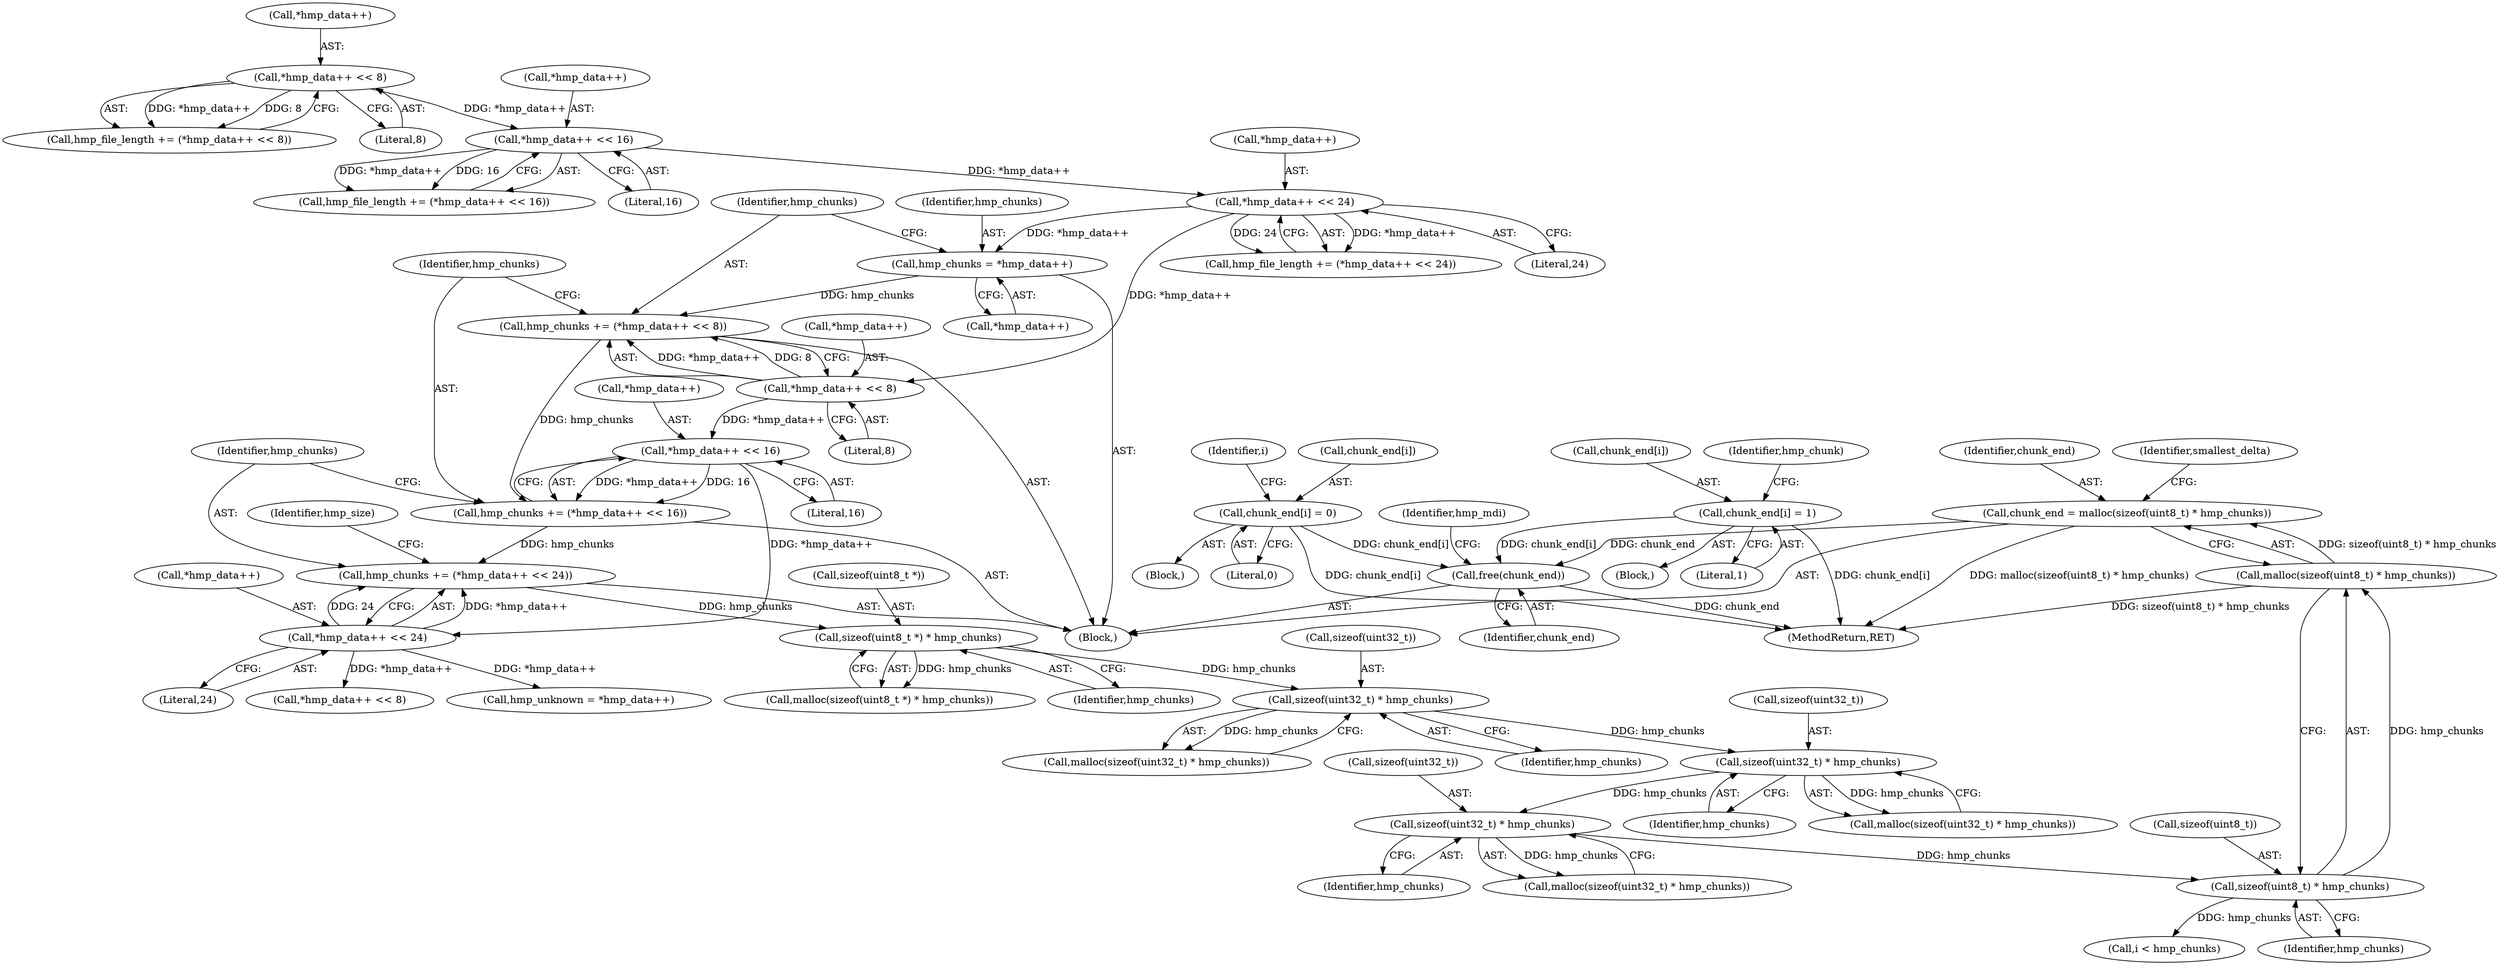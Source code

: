 digraph "0_wildmidi_660b513d99bced8783a4a5984ac2f742c74ebbdd_0@API" {
"1001219" [label="(Call,free(chunk_end))"];
"1000759" [label="(Call,chunk_end[i] = 0)"];
"1000515" [label="(Call,chunk_end = malloc(sizeof(uint8_t) * hmp_chunks))"];
"1000517" [label="(Call,malloc(sizeof(uint8_t) * hmp_chunks))"];
"1000518" [label="(Call,sizeof(uint8_t) * hmp_chunks)"];
"1000511" [label="(Call,sizeof(uint32_t) * hmp_chunks)"];
"1000504" [label="(Call,sizeof(uint32_t) * hmp_chunks)"];
"1000497" [label="(Call,sizeof(uint32_t) * hmp_chunks)"];
"1000490" [label="(Call,sizeof(uint8_t *) * hmp_chunks)"];
"1000327" [label="(Call,hmp_chunks += (*hmp_data++ << 24))"];
"1000329" [label="(Call,*hmp_data++ << 24)"];
"1000322" [label="(Call,*hmp_data++ << 16)"];
"1000315" [label="(Call,*hmp_data++ << 8)"];
"1000292" [label="(Call,*hmp_data++ << 24)"];
"1000285" [label="(Call,*hmp_data++ << 16)"];
"1000278" [label="(Call,*hmp_data++ << 8)"];
"1000320" [label="(Call,hmp_chunks += (*hmp_data++ << 16))"];
"1000313" [label="(Call,hmp_chunks += (*hmp_data++ << 8))"];
"1000308" [label="(Call,hmp_chunks = *hmp_data++)"];
"1000950" [label="(Call,chunk_end[i] = 1)"];
"1000106" [label="(Block,)"];
"1001219" [label="(Call,free(chunk_end))"];
"1000316" [label="(Call,*hmp_data++)"];
"1000292" [label="(Call,*hmp_data++ << 24)"];
"1000328" [label="(Identifier,hmp_chunks)"];
"1000276" [label="(Call,hmp_file_length += (*hmp_data++ << 8))"];
"1001223" [label="(Identifier,hmp_mdi)"];
"1000498" [label="(Call,sizeof(uint32_t))"];
"1000323" [label="(Call,*hmp_data++)"];
"1000954" [label="(Literal,1)"];
"1001220" [label="(Identifier,chunk_end)"];
"1000505" [label="(Call,sizeof(uint32_t))"];
"1000310" [label="(Call,*hmp_data++)"];
"1000957" [label="(Identifier,hmp_chunk)"];
"1000296" [label="(Literal,24)"];
"1000290" [label="(Call,hmp_file_length += (*hmp_data++ << 24))"];
"1000763" [label="(Literal,0)"];
"1000321" [label="(Identifier,hmp_chunks)"];
"1000329" [label="(Call,*hmp_data++ << 24)"];
"1000500" [label="(Identifier,hmp_chunks)"];
"1000322" [label="(Call,*hmp_data++ << 16)"];
"1000529" [label="(Call,i < hmp_chunks)"];
"1000293" [label="(Call,*hmp_data++)"];
"1000314" [label="(Identifier,hmp_chunks)"];
"1000493" [label="(Identifier,hmp_chunks)"];
"1000327" [label="(Call,hmp_chunks += (*hmp_data++ << 24))"];
"1000496" [label="(Call,malloc(sizeof(uint32_t) * hmp_chunks))"];
"1000286" [label="(Call,*hmp_data++)"];
"1000514" [label="(Identifier,hmp_chunks)"];
"1000517" [label="(Call,malloc(sizeof(uint8_t) * hmp_chunks))"];
"1000313" [label="(Call,hmp_chunks += (*hmp_data++ << 8))"];
"1000519" [label="(Call,sizeof(uint8_t))"];
"1000489" [label="(Call,malloc(sizeof(uint8_t *) * hmp_chunks))"];
"1000279" [label="(Call,*hmp_data++)"];
"1000344" [label="(Call,*hmp_data++ << 8)"];
"1000283" [label="(Call,hmp_file_length += (*hmp_data++ << 16))"];
"1000491" [label="(Call,sizeof(uint8_t *))"];
"1000335" [label="(Identifier,hmp_size)"];
"1000315" [label="(Call,*hmp_data++ << 8)"];
"1000521" [label="(Identifier,hmp_chunks)"];
"1000512" [label="(Call,sizeof(uint32_t))"];
"1000330" [label="(Call,*hmp_data++)"];
"1001231" [label="(MethodReturn,RET)"];
"1000507" [label="(Identifier,hmp_chunks)"];
"1000278" [label="(Call,*hmp_data++ << 8)"];
"1000503" [label="(Call,malloc(sizeof(uint32_t) * hmp_chunks))"];
"1000947" [label="(Block,)"];
"1000326" [label="(Literal,16)"];
"1000523" [label="(Identifier,smallest_delta)"];
"1000518" [label="(Call,sizeof(uint8_t) * hmp_chunks)"];
"1000511" [label="(Call,sizeof(uint32_t) * hmp_chunks)"];
"1000510" [label="(Call,malloc(sizeof(uint32_t) * hmp_chunks))"];
"1000289" [label="(Literal,16)"];
"1000533" [label="(Identifier,i)"];
"1000490" [label="(Call,sizeof(uint8_t *) * hmp_chunks)"];
"1000516" [label="(Identifier,chunk_end)"];
"1000951" [label="(Call,chunk_end[i])"];
"1000950" [label="(Call,chunk_end[i] = 1)"];
"1000308" [label="(Call,hmp_chunks = *hmp_data++)"];
"1000282" [label="(Literal,8)"];
"1000497" [label="(Call,sizeof(uint32_t) * hmp_chunks)"];
"1000285" [label="(Call,*hmp_data++ << 16)"];
"1000515" [label="(Call,chunk_end = malloc(sizeof(uint8_t) * hmp_chunks))"];
"1000337" [label="(Call,hmp_unknown = *hmp_data++)"];
"1000309" [label="(Identifier,hmp_chunks)"];
"1000760" [label="(Call,chunk_end[i])"];
"1000534" [label="(Block,)"];
"1000320" [label="(Call,hmp_chunks += (*hmp_data++ << 16))"];
"1000333" [label="(Literal,24)"];
"1000504" [label="(Call,sizeof(uint32_t) * hmp_chunks)"];
"1000319" [label="(Literal,8)"];
"1000759" [label="(Call,chunk_end[i] = 0)"];
"1001219" -> "1000106"  [label="AST: "];
"1001219" -> "1001220"  [label="CFG: "];
"1001220" -> "1001219"  [label="AST: "];
"1001223" -> "1001219"  [label="CFG: "];
"1001219" -> "1001231"  [label="DDG: chunk_end"];
"1000759" -> "1001219"  [label="DDG: chunk_end[i]"];
"1000515" -> "1001219"  [label="DDG: chunk_end"];
"1000950" -> "1001219"  [label="DDG: chunk_end[i]"];
"1000759" -> "1000534"  [label="AST: "];
"1000759" -> "1000763"  [label="CFG: "];
"1000760" -> "1000759"  [label="AST: "];
"1000763" -> "1000759"  [label="AST: "];
"1000533" -> "1000759"  [label="CFG: "];
"1000759" -> "1001231"  [label="DDG: chunk_end[i]"];
"1000515" -> "1000106"  [label="AST: "];
"1000515" -> "1000517"  [label="CFG: "];
"1000516" -> "1000515"  [label="AST: "];
"1000517" -> "1000515"  [label="AST: "];
"1000523" -> "1000515"  [label="CFG: "];
"1000515" -> "1001231"  [label="DDG: malloc(sizeof(uint8_t) * hmp_chunks)"];
"1000517" -> "1000515"  [label="DDG: sizeof(uint8_t) * hmp_chunks"];
"1000517" -> "1000518"  [label="CFG: "];
"1000518" -> "1000517"  [label="AST: "];
"1000517" -> "1001231"  [label="DDG: sizeof(uint8_t) * hmp_chunks"];
"1000518" -> "1000517"  [label="DDG: hmp_chunks"];
"1000518" -> "1000521"  [label="CFG: "];
"1000519" -> "1000518"  [label="AST: "];
"1000521" -> "1000518"  [label="AST: "];
"1000511" -> "1000518"  [label="DDG: hmp_chunks"];
"1000518" -> "1000529"  [label="DDG: hmp_chunks"];
"1000511" -> "1000510"  [label="AST: "];
"1000511" -> "1000514"  [label="CFG: "];
"1000512" -> "1000511"  [label="AST: "];
"1000514" -> "1000511"  [label="AST: "];
"1000510" -> "1000511"  [label="CFG: "];
"1000511" -> "1000510"  [label="DDG: hmp_chunks"];
"1000504" -> "1000511"  [label="DDG: hmp_chunks"];
"1000504" -> "1000503"  [label="AST: "];
"1000504" -> "1000507"  [label="CFG: "];
"1000505" -> "1000504"  [label="AST: "];
"1000507" -> "1000504"  [label="AST: "];
"1000503" -> "1000504"  [label="CFG: "];
"1000504" -> "1000503"  [label="DDG: hmp_chunks"];
"1000497" -> "1000504"  [label="DDG: hmp_chunks"];
"1000497" -> "1000496"  [label="AST: "];
"1000497" -> "1000500"  [label="CFG: "];
"1000498" -> "1000497"  [label="AST: "];
"1000500" -> "1000497"  [label="AST: "];
"1000496" -> "1000497"  [label="CFG: "];
"1000497" -> "1000496"  [label="DDG: hmp_chunks"];
"1000490" -> "1000497"  [label="DDG: hmp_chunks"];
"1000490" -> "1000489"  [label="AST: "];
"1000490" -> "1000493"  [label="CFG: "];
"1000491" -> "1000490"  [label="AST: "];
"1000493" -> "1000490"  [label="AST: "];
"1000489" -> "1000490"  [label="CFG: "];
"1000490" -> "1000489"  [label="DDG: hmp_chunks"];
"1000327" -> "1000490"  [label="DDG: hmp_chunks"];
"1000327" -> "1000106"  [label="AST: "];
"1000327" -> "1000329"  [label="CFG: "];
"1000328" -> "1000327"  [label="AST: "];
"1000329" -> "1000327"  [label="AST: "];
"1000335" -> "1000327"  [label="CFG: "];
"1000329" -> "1000327"  [label="DDG: *hmp_data++"];
"1000329" -> "1000327"  [label="DDG: 24"];
"1000320" -> "1000327"  [label="DDG: hmp_chunks"];
"1000329" -> "1000333"  [label="CFG: "];
"1000330" -> "1000329"  [label="AST: "];
"1000333" -> "1000329"  [label="AST: "];
"1000322" -> "1000329"  [label="DDG: *hmp_data++"];
"1000329" -> "1000337"  [label="DDG: *hmp_data++"];
"1000329" -> "1000344"  [label="DDG: *hmp_data++"];
"1000322" -> "1000320"  [label="AST: "];
"1000322" -> "1000326"  [label="CFG: "];
"1000323" -> "1000322"  [label="AST: "];
"1000326" -> "1000322"  [label="AST: "];
"1000320" -> "1000322"  [label="CFG: "];
"1000322" -> "1000320"  [label="DDG: *hmp_data++"];
"1000322" -> "1000320"  [label="DDG: 16"];
"1000315" -> "1000322"  [label="DDG: *hmp_data++"];
"1000315" -> "1000313"  [label="AST: "];
"1000315" -> "1000319"  [label="CFG: "];
"1000316" -> "1000315"  [label="AST: "];
"1000319" -> "1000315"  [label="AST: "];
"1000313" -> "1000315"  [label="CFG: "];
"1000315" -> "1000313"  [label="DDG: *hmp_data++"];
"1000315" -> "1000313"  [label="DDG: 8"];
"1000292" -> "1000315"  [label="DDG: *hmp_data++"];
"1000292" -> "1000290"  [label="AST: "];
"1000292" -> "1000296"  [label="CFG: "];
"1000293" -> "1000292"  [label="AST: "];
"1000296" -> "1000292"  [label="AST: "];
"1000290" -> "1000292"  [label="CFG: "];
"1000292" -> "1000290"  [label="DDG: *hmp_data++"];
"1000292" -> "1000290"  [label="DDG: 24"];
"1000285" -> "1000292"  [label="DDG: *hmp_data++"];
"1000292" -> "1000308"  [label="DDG: *hmp_data++"];
"1000285" -> "1000283"  [label="AST: "];
"1000285" -> "1000289"  [label="CFG: "];
"1000286" -> "1000285"  [label="AST: "];
"1000289" -> "1000285"  [label="AST: "];
"1000283" -> "1000285"  [label="CFG: "];
"1000285" -> "1000283"  [label="DDG: *hmp_data++"];
"1000285" -> "1000283"  [label="DDG: 16"];
"1000278" -> "1000285"  [label="DDG: *hmp_data++"];
"1000278" -> "1000276"  [label="AST: "];
"1000278" -> "1000282"  [label="CFG: "];
"1000279" -> "1000278"  [label="AST: "];
"1000282" -> "1000278"  [label="AST: "];
"1000276" -> "1000278"  [label="CFG: "];
"1000278" -> "1000276"  [label="DDG: *hmp_data++"];
"1000278" -> "1000276"  [label="DDG: 8"];
"1000320" -> "1000106"  [label="AST: "];
"1000321" -> "1000320"  [label="AST: "];
"1000328" -> "1000320"  [label="CFG: "];
"1000313" -> "1000320"  [label="DDG: hmp_chunks"];
"1000313" -> "1000106"  [label="AST: "];
"1000314" -> "1000313"  [label="AST: "];
"1000321" -> "1000313"  [label="CFG: "];
"1000308" -> "1000313"  [label="DDG: hmp_chunks"];
"1000308" -> "1000106"  [label="AST: "];
"1000308" -> "1000310"  [label="CFG: "];
"1000309" -> "1000308"  [label="AST: "];
"1000310" -> "1000308"  [label="AST: "];
"1000314" -> "1000308"  [label="CFG: "];
"1000950" -> "1000947"  [label="AST: "];
"1000950" -> "1000954"  [label="CFG: "];
"1000951" -> "1000950"  [label="AST: "];
"1000954" -> "1000950"  [label="AST: "];
"1000957" -> "1000950"  [label="CFG: "];
"1000950" -> "1001231"  [label="DDG: chunk_end[i]"];
}
